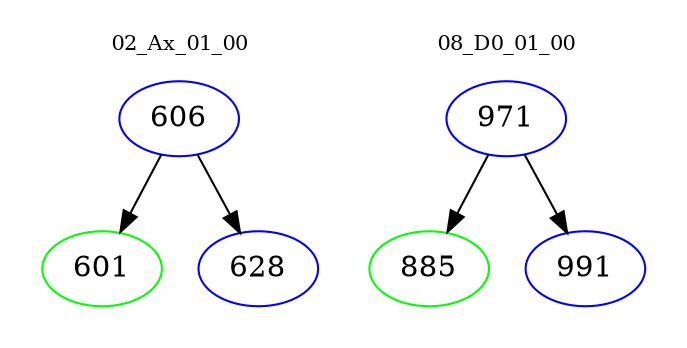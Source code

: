 digraph{
subgraph cluster_0 {
color = white
label = "02_Ax_01_00";
fontsize=10;
T0_606 [label="606", color="blue"]
T0_606 -> T0_601 [color="black"]
T0_601 [label="601", color="green"]
T0_606 -> T0_628 [color="black"]
T0_628 [label="628", color="blue"]
}
subgraph cluster_1 {
color = white
label = "08_D0_01_00";
fontsize=10;
T1_971 [label="971", color="blue"]
T1_971 -> T1_885 [color="black"]
T1_885 [label="885", color="green"]
T1_971 -> T1_991 [color="black"]
T1_991 [label="991", color="blue"]
}
}
